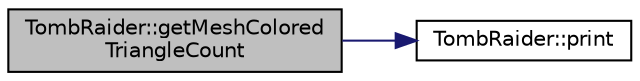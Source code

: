 digraph "TombRaider::getMeshColoredTriangleCount"
{
 // INTERACTIVE_SVG=YES
  edge [fontname="Helvetica",fontsize="10",labelfontname="Helvetica",labelfontsize="10"];
  node [fontname="Helvetica",fontsize="10",shape=record];
  rankdir="LR";
  Node1 [label="TombRaider::getMeshColored\lTriangleCount",height=0.2,width=0.4,color="black", fillcolor="grey75", style="filled" fontcolor="black"];
  Node1 -> Node2 [color="midnightblue",fontsize="10",style="solid",fontname="Helvetica"];
  Node2 [label="TombRaider::print",height=0.2,width=0.4,color="black", fillcolor="white", style="filled",URL="$class_tomb_raider.html#a0789f85ca23981025700c29214cfa8f3"];
}
